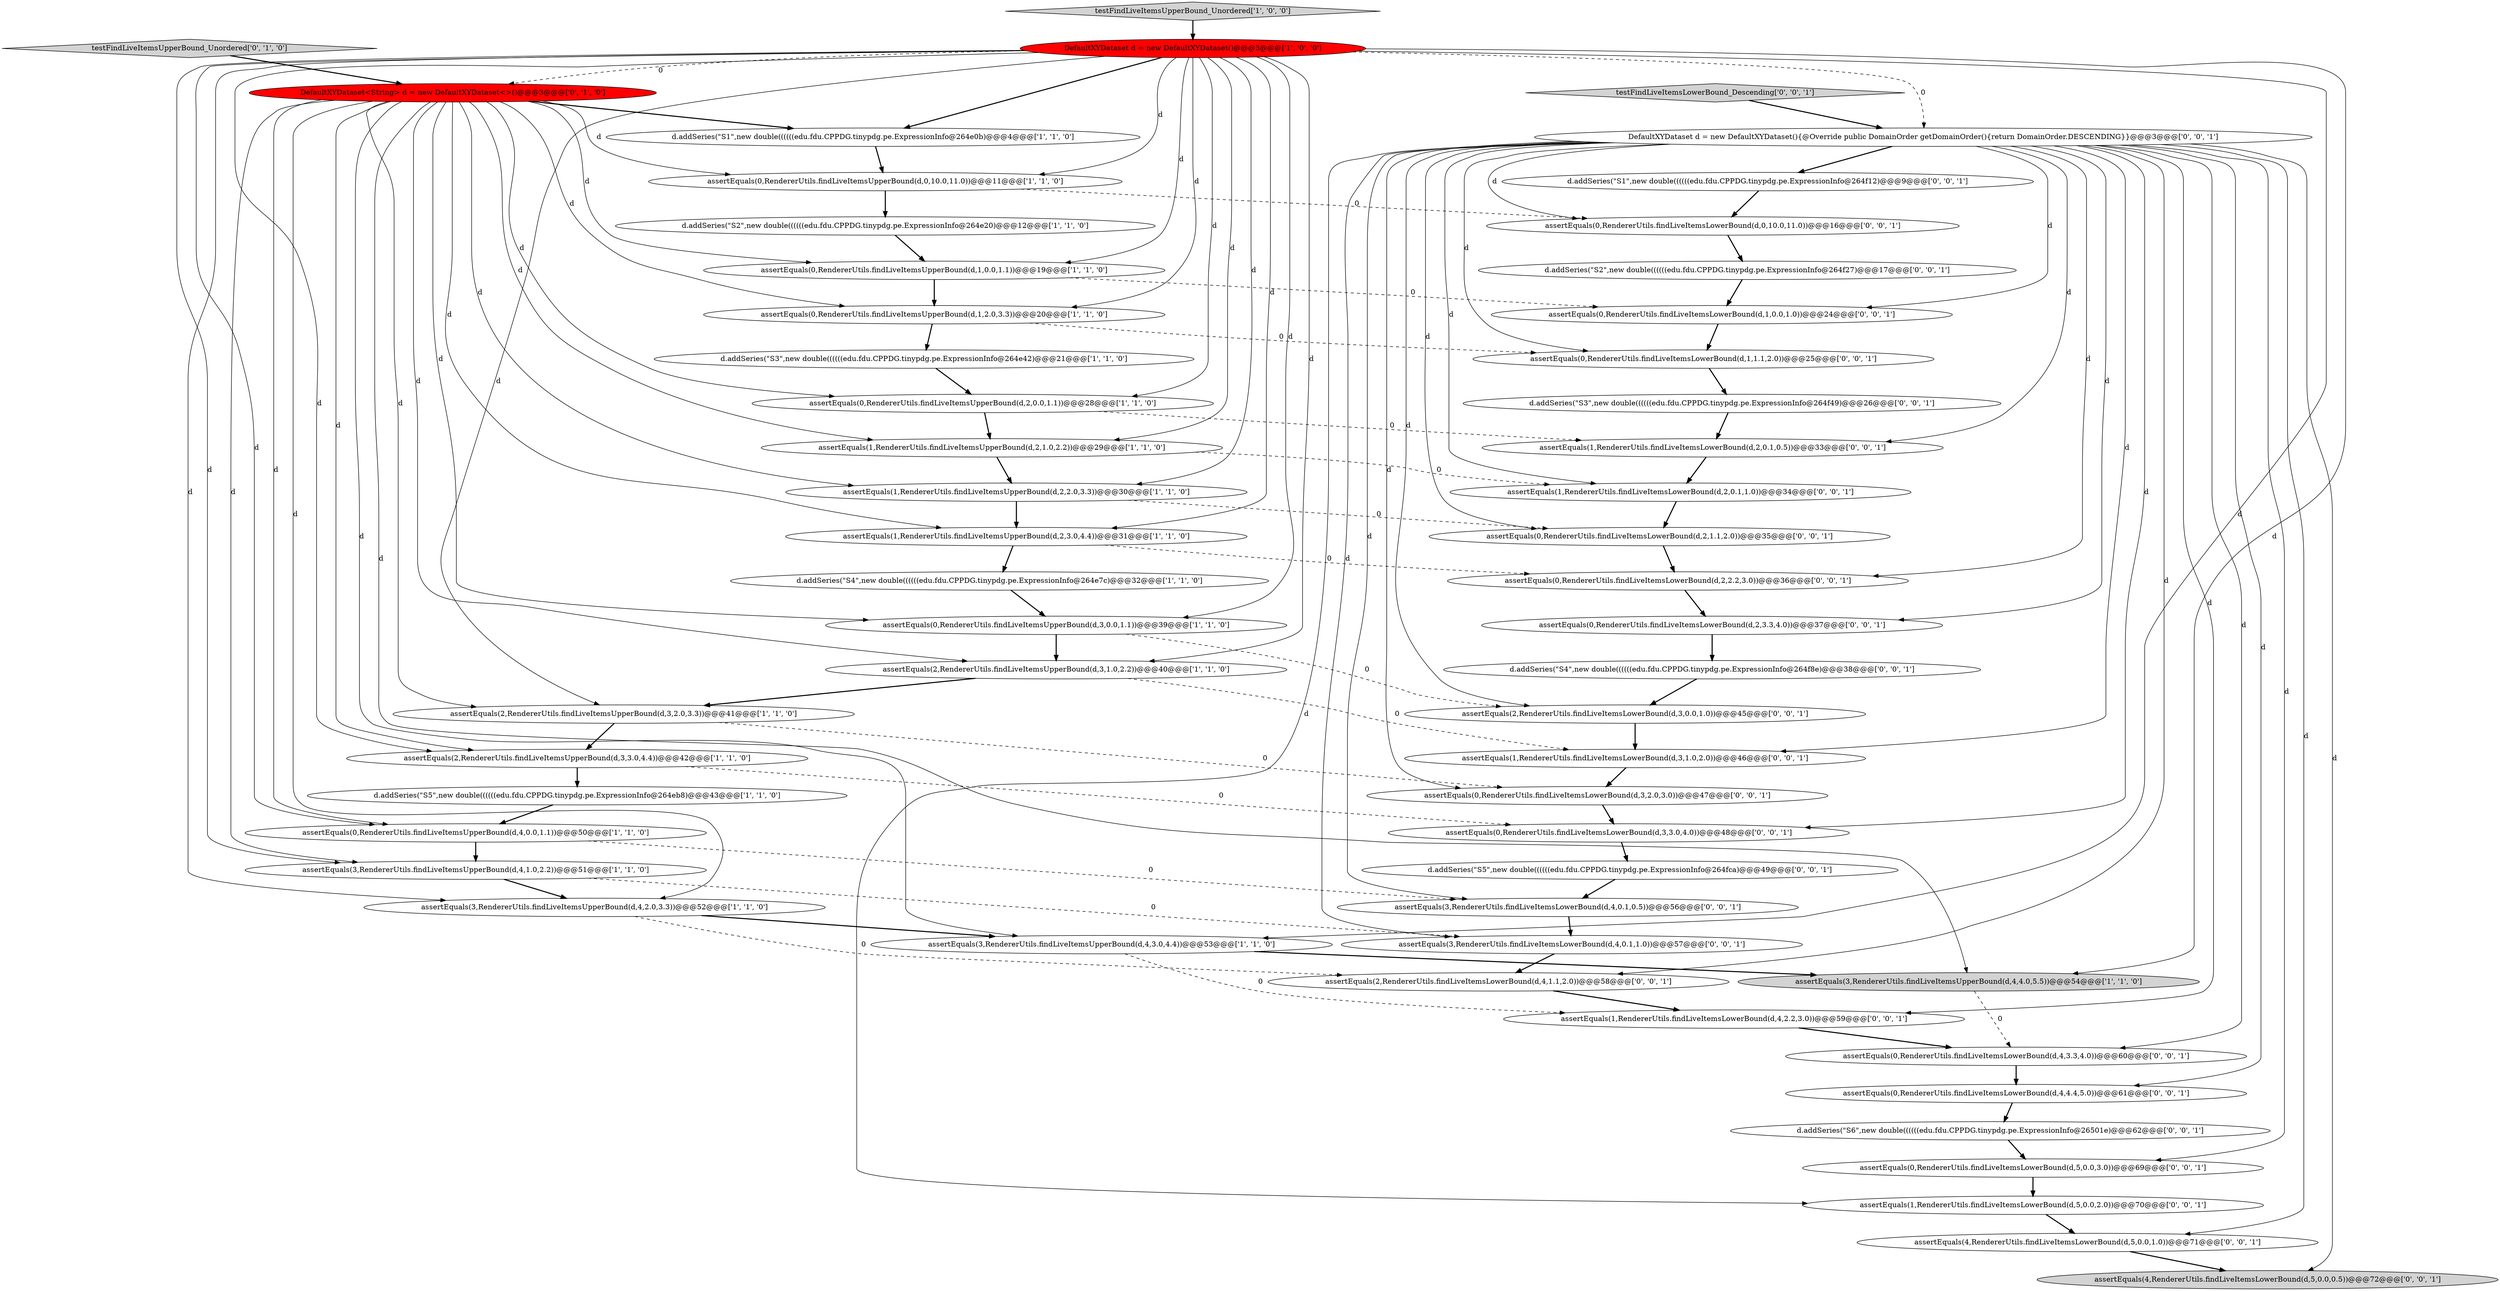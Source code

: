 digraph {
48 [style = filled, label = "assertEquals(0,RendererUtils.findLiveItemsLowerBound(d,0,10.0,11.0))@@@16@@@['0', '0', '1']", fillcolor = white, shape = ellipse image = "AAA0AAABBB3BBB"];
50 [style = filled, label = "assertEquals(0,RendererUtils.findLiveItemsLowerBound(d,1,1.1,2.0))@@@25@@@['0', '0', '1']", fillcolor = white, shape = ellipse image = "AAA0AAABBB3BBB"];
11 [style = filled, label = "assertEquals(2,RendererUtils.findLiveItemsUpperBound(d,3,2.0,3.3))@@@41@@@['1', '1', '0']", fillcolor = white, shape = ellipse image = "AAA0AAABBB1BBB"];
29 [style = filled, label = "assertEquals(0,RendererUtils.findLiveItemsLowerBound(d,3,3.0,4.0))@@@48@@@['0', '0', '1']", fillcolor = white, shape = ellipse image = "AAA0AAABBB3BBB"];
49 [style = filled, label = "assertEquals(0,RendererUtils.findLiveItemsLowerBound(d,2,3.3,4.0))@@@37@@@['0', '0', '1']", fillcolor = white, shape = ellipse image = "AAA0AAABBB3BBB"];
31 [style = filled, label = "d.addSeries(\"S2\",new double((((((edu.fdu.CPPDG.tinypdg.pe.ExpressionInfo@264f27)@@@17@@@['0', '0', '1']", fillcolor = white, shape = ellipse image = "AAA0AAABBB3BBB"];
3 [style = filled, label = "assertEquals(0,RendererUtils.findLiveItemsUpperBound(d,2,0.0,1.1))@@@28@@@['1', '1', '0']", fillcolor = white, shape = ellipse image = "AAA0AAABBB1BBB"];
25 [style = filled, label = "assertEquals(1,RendererUtils.findLiveItemsLowerBound(d,5,0.0,2.0))@@@70@@@['0', '0', '1']", fillcolor = white, shape = ellipse image = "AAA0AAABBB3BBB"];
39 [style = filled, label = "assertEquals(0,RendererUtils.findLiveItemsLowerBound(d,3,2.0,3.0))@@@47@@@['0', '0', '1']", fillcolor = white, shape = ellipse image = "AAA0AAABBB3BBB"];
38 [style = filled, label = "assertEquals(4,RendererUtils.findLiveItemsLowerBound(d,5,0.0,1.0))@@@71@@@['0', '0', '1']", fillcolor = white, shape = ellipse image = "AAA0AAABBB3BBB"];
8 [style = filled, label = "assertEquals(1,RendererUtils.findLiveItemsUpperBound(d,2,3.0,4.4))@@@31@@@['1', '1', '0']", fillcolor = white, shape = ellipse image = "AAA0AAABBB1BBB"];
13 [style = filled, label = "assertEquals(0,RendererUtils.findLiveItemsUpperBound(d,1,2.0,3.3))@@@20@@@['1', '1', '0']", fillcolor = white, shape = ellipse image = "AAA0AAABBB1BBB"];
10 [style = filled, label = "assertEquals(3,RendererUtils.findLiveItemsUpperBound(d,4,4.0,5.5))@@@54@@@['1', '1', '0']", fillcolor = lightgray, shape = ellipse image = "AAA0AAABBB1BBB"];
19 [style = filled, label = "assertEquals(0,RendererUtils.findLiveItemsUpperBound(d,1,0.0,1.1))@@@19@@@['1', '1', '0']", fillcolor = white, shape = ellipse image = "AAA0AAABBB1BBB"];
46 [style = filled, label = "assertEquals(0,RendererUtils.findLiveItemsLowerBound(d,4,3.3,4.0))@@@60@@@['0', '0', '1']", fillcolor = white, shape = ellipse image = "AAA0AAABBB3BBB"];
27 [style = filled, label = "assertEquals(3,RendererUtils.findLiveItemsLowerBound(d,4,0.1,0.5))@@@56@@@['0', '0', '1']", fillcolor = white, shape = ellipse image = "AAA0AAABBB3BBB"];
51 [style = filled, label = "assertEquals(0,RendererUtils.findLiveItemsLowerBound(d,5,0.0,3.0))@@@69@@@['0', '0', '1']", fillcolor = white, shape = ellipse image = "AAA0AAABBB3BBB"];
47 [style = filled, label = "DefaultXYDataset d = new DefaultXYDataset(){@Override public DomainOrder getDomainOrder(){return DomainOrder.DESCENDING}}@@@3@@@['0', '0', '1']", fillcolor = white, shape = ellipse image = "AAA0AAABBB3BBB"];
20 [style = filled, label = "d.addSeries(\"S4\",new double((((((edu.fdu.CPPDG.tinypdg.pe.ExpressionInfo@264e7c)@@@32@@@['1', '1', '0']", fillcolor = white, shape = ellipse image = "AAA0AAABBB1BBB"];
36 [style = filled, label = "assertEquals(0,RendererUtils.findLiveItemsLowerBound(d,2,1.1,2.0))@@@35@@@['0', '0', '1']", fillcolor = white, shape = ellipse image = "AAA0AAABBB3BBB"];
16 [style = filled, label = "assertEquals(0,RendererUtils.findLiveItemsUpperBound(d,4,0.0,1.1))@@@50@@@['1', '1', '0']", fillcolor = white, shape = ellipse image = "AAA0AAABBB1BBB"];
4 [style = filled, label = "assertEquals(1,RendererUtils.findLiveItemsUpperBound(d,2,2.0,3.3))@@@30@@@['1', '1', '0']", fillcolor = white, shape = ellipse image = "AAA0AAABBB1BBB"];
42 [style = filled, label = "assertEquals(3,RendererUtils.findLiveItemsLowerBound(d,4,0.1,1.0))@@@57@@@['0', '0', '1']", fillcolor = white, shape = ellipse image = "AAA0AAABBB3BBB"];
0 [style = filled, label = "DefaultXYDataset d = new DefaultXYDataset()@@@3@@@['1', '0', '0']", fillcolor = red, shape = ellipse image = "AAA1AAABBB1BBB"];
9 [style = filled, label = "assertEquals(2,RendererUtils.findLiveItemsUpperBound(d,3,3.0,4.4))@@@42@@@['1', '1', '0']", fillcolor = white, shape = ellipse image = "AAA0AAABBB1BBB"];
44 [style = filled, label = "d.addSeries(\"S4\",new double((((((edu.fdu.CPPDG.tinypdg.pe.ExpressionInfo@264f8e)@@@38@@@['0', '0', '1']", fillcolor = white, shape = ellipse image = "AAA0AAABBB3BBB"];
52 [style = filled, label = "assertEquals(2,RendererUtils.findLiveItemsLowerBound(d,4,1.1,2.0))@@@58@@@['0', '0', '1']", fillcolor = white, shape = ellipse image = "AAA0AAABBB3BBB"];
21 [style = filled, label = "assertEquals(3,RendererUtils.findLiveItemsUpperBound(d,4,1.0,2.2))@@@51@@@['1', '1', '0']", fillcolor = white, shape = ellipse image = "AAA0AAABBB1BBB"];
1 [style = filled, label = "assertEquals(1,RendererUtils.findLiveItemsUpperBound(d,2,1.0,2.2))@@@29@@@['1', '1', '0']", fillcolor = white, shape = ellipse image = "AAA0AAABBB1BBB"];
5 [style = filled, label = "assertEquals(0,RendererUtils.findLiveItemsUpperBound(d,0,10.0,11.0))@@@11@@@['1', '1', '0']", fillcolor = white, shape = ellipse image = "AAA0AAABBB1BBB"];
22 [style = filled, label = "testFindLiveItemsUpperBound_Unordered['1', '0', '0']", fillcolor = lightgray, shape = diamond image = "AAA0AAABBB1BBB"];
7 [style = filled, label = "assertEquals(3,RendererUtils.findLiveItemsUpperBound(d,4,2.0,3.3))@@@52@@@['1', '1', '0']", fillcolor = white, shape = ellipse image = "AAA0AAABBB1BBB"];
24 [style = filled, label = "DefaultXYDataset<String> d = new DefaultXYDataset<>()@@@3@@@['0', '1', '0']", fillcolor = red, shape = ellipse image = "AAA1AAABBB2BBB"];
15 [style = filled, label = "assertEquals(2,RendererUtils.findLiveItemsUpperBound(d,3,1.0,2.2))@@@40@@@['1', '1', '0']", fillcolor = white, shape = ellipse image = "AAA0AAABBB1BBB"];
54 [style = filled, label = "assertEquals(0,RendererUtils.findLiveItemsLowerBound(d,4,4.4,5.0))@@@61@@@['0', '0', '1']", fillcolor = white, shape = ellipse image = "AAA0AAABBB3BBB"];
23 [style = filled, label = "testFindLiveItemsUpperBound_Unordered['0', '1', '0']", fillcolor = lightgray, shape = diamond image = "AAA0AAABBB2BBB"];
17 [style = filled, label = "d.addSeries(\"S2\",new double((((((edu.fdu.CPPDG.tinypdg.pe.ExpressionInfo@264e20)@@@12@@@['1', '1', '0']", fillcolor = white, shape = ellipse image = "AAA0AAABBB1BBB"];
37 [style = filled, label = "assertEquals(1,RendererUtils.findLiveItemsLowerBound(d,4,2.2,3.0))@@@59@@@['0', '0', '1']", fillcolor = white, shape = ellipse image = "AAA0AAABBB3BBB"];
40 [style = filled, label = "assertEquals(0,RendererUtils.findLiveItemsLowerBound(d,1,0.0,1.0))@@@24@@@['0', '0', '1']", fillcolor = white, shape = ellipse image = "AAA0AAABBB3BBB"];
45 [style = filled, label = "d.addSeries(\"S1\",new double((((((edu.fdu.CPPDG.tinypdg.pe.ExpressionInfo@264f12)@@@9@@@['0', '0', '1']", fillcolor = white, shape = ellipse image = "AAA0AAABBB3BBB"];
12 [style = filled, label = "d.addSeries(\"S5\",new double((((((edu.fdu.CPPDG.tinypdg.pe.ExpressionInfo@264eb8)@@@43@@@['1', '1', '0']", fillcolor = white, shape = ellipse image = "AAA0AAABBB1BBB"];
6 [style = filled, label = "d.addSeries(\"S3\",new double((((((edu.fdu.CPPDG.tinypdg.pe.ExpressionInfo@264e42)@@@21@@@['1', '1', '0']", fillcolor = white, shape = ellipse image = "AAA0AAABBB1BBB"];
34 [style = filled, label = "assertEquals(1,RendererUtils.findLiveItemsLowerBound(d,3,1.0,2.0))@@@46@@@['0', '0', '1']", fillcolor = white, shape = ellipse image = "AAA0AAABBB3BBB"];
35 [style = filled, label = "assertEquals(4,RendererUtils.findLiveItemsLowerBound(d,5,0.0,0.5))@@@72@@@['0', '0', '1']", fillcolor = lightgray, shape = ellipse image = "AAA0AAABBB3BBB"];
53 [style = filled, label = "d.addSeries(\"S5\",new double((((((edu.fdu.CPPDG.tinypdg.pe.ExpressionInfo@264fca)@@@49@@@['0', '0', '1']", fillcolor = white, shape = ellipse image = "AAA0AAABBB3BBB"];
26 [style = filled, label = "assertEquals(1,RendererUtils.findLiveItemsLowerBound(d,2,0.1,1.0))@@@34@@@['0', '0', '1']", fillcolor = white, shape = ellipse image = "AAA0AAABBB3BBB"];
18 [style = filled, label = "assertEquals(3,RendererUtils.findLiveItemsUpperBound(d,4,3.0,4.4))@@@53@@@['1', '1', '0']", fillcolor = white, shape = ellipse image = "AAA0AAABBB1BBB"];
2 [style = filled, label = "assertEquals(0,RendererUtils.findLiveItemsUpperBound(d,3,0.0,1.1))@@@39@@@['1', '1', '0']", fillcolor = white, shape = ellipse image = "AAA0AAABBB1BBB"];
30 [style = filled, label = "assertEquals(0,RendererUtils.findLiveItemsLowerBound(d,2,2.2,3.0))@@@36@@@['0', '0', '1']", fillcolor = white, shape = ellipse image = "AAA0AAABBB3BBB"];
43 [style = filled, label = "d.addSeries(\"S6\",new double((((((edu.fdu.CPPDG.tinypdg.pe.ExpressionInfo@26501e)@@@62@@@['0', '0', '1']", fillcolor = white, shape = ellipse image = "AAA0AAABBB3BBB"];
14 [style = filled, label = "d.addSeries(\"S1\",new double((((((edu.fdu.CPPDG.tinypdg.pe.ExpressionInfo@264e0b)@@@4@@@['1', '1', '0']", fillcolor = white, shape = ellipse image = "AAA0AAABBB1BBB"];
32 [style = filled, label = "d.addSeries(\"S3\",new double((((((edu.fdu.CPPDG.tinypdg.pe.ExpressionInfo@264f49)@@@26@@@['0', '0', '1']", fillcolor = white, shape = ellipse image = "AAA0AAABBB3BBB"];
28 [style = filled, label = "testFindLiveItemsLowerBound_Descending['0', '0', '1']", fillcolor = lightgray, shape = diamond image = "AAA0AAABBB3BBB"];
33 [style = filled, label = "assertEquals(2,RendererUtils.findLiveItemsLowerBound(d,3,0.0,1.0))@@@45@@@['0', '0', '1']", fillcolor = white, shape = ellipse image = "AAA0AAABBB3BBB"];
41 [style = filled, label = "assertEquals(1,RendererUtils.findLiveItemsLowerBound(d,2,0.1,0.5))@@@33@@@['0', '0', '1']", fillcolor = white, shape = ellipse image = "AAA0AAABBB3BBB"];
50->32 [style = bold, label=""];
24->15 [style = solid, label="d"];
6->3 [style = bold, label=""];
47->39 [style = solid, label="d"];
3->41 [style = dashed, label="0"];
24->21 [style = solid, label="d"];
24->3 [style = solid, label="d"];
13->50 [style = dashed, label="0"];
16->27 [style = dashed, label="0"];
47->49 [style = solid, label="d"];
47->27 [style = solid, label="d"];
0->47 [style = dashed, label="0"];
30->49 [style = bold, label=""];
24->16 [style = solid, label="d"];
11->9 [style = bold, label=""];
45->48 [style = bold, label=""];
24->8 [style = solid, label="d"];
53->27 [style = bold, label=""];
0->14 [style = bold, label=""];
47->52 [style = solid, label="d"];
8->20 [style = bold, label=""];
22->0 [style = bold, label=""];
15->11 [style = bold, label=""];
0->19 [style = solid, label="d"];
47->36 [style = solid, label="d"];
46->54 [style = bold, label=""];
47->33 [style = solid, label="d"];
4->36 [style = dashed, label="0"];
11->39 [style = dashed, label="0"];
47->41 [style = solid, label="d"];
2->15 [style = bold, label=""];
31->40 [style = bold, label=""];
4->8 [style = bold, label=""];
8->30 [style = dashed, label="0"];
47->37 [style = solid, label="d"];
39->29 [style = bold, label=""];
0->11 [style = solid, label="d"];
1->4 [style = bold, label=""];
40->50 [style = bold, label=""];
15->34 [style = dashed, label="0"];
24->9 [style = solid, label="d"];
52->37 [style = bold, label=""];
43->51 [style = bold, label=""];
47->42 [style = solid, label="d"];
5->17 [style = bold, label=""];
24->13 [style = solid, label="d"];
0->2 [style = solid, label="d"];
47->34 [style = solid, label="d"];
36->30 [style = bold, label=""];
0->5 [style = solid, label="d"];
24->18 [style = solid, label="d"];
37->46 [style = bold, label=""];
19->13 [style = bold, label=""];
7->52 [style = dashed, label="0"];
18->37 [style = dashed, label="0"];
24->7 [style = solid, label="d"];
21->7 [style = bold, label=""];
51->25 [style = bold, label=""];
0->21 [style = solid, label="d"];
2->33 [style = dashed, label="0"];
0->7 [style = solid, label="d"];
47->50 [style = solid, label="d"];
38->35 [style = bold, label=""];
0->9 [style = solid, label="d"];
47->29 [style = solid, label="d"];
25->38 [style = bold, label=""];
47->51 [style = solid, label="d"];
0->15 [style = solid, label="d"];
3->1 [style = bold, label=""];
1->26 [style = dashed, label="0"];
54->43 [style = bold, label=""];
42->52 [style = bold, label=""];
28->47 [style = bold, label=""];
49->44 [style = bold, label=""];
44->33 [style = bold, label=""];
0->3 [style = solid, label="d"];
21->42 [style = dashed, label="0"];
48->31 [style = bold, label=""];
10->46 [style = dashed, label="0"];
0->18 [style = solid, label="d"];
0->8 [style = solid, label="d"];
47->54 [style = solid, label="d"];
18->10 [style = bold, label=""];
24->5 [style = solid, label="d"];
24->10 [style = solid, label="d"];
34->39 [style = bold, label=""];
47->38 [style = solid, label="d"];
7->18 [style = bold, label=""];
32->41 [style = bold, label=""];
47->45 [style = bold, label=""];
0->1 [style = solid, label="d"];
9->12 [style = bold, label=""];
13->6 [style = bold, label=""];
47->46 [style = solid, label="d"];
0->10 [style = solid, label="d"];
19->40 [style = dashed, label="0"];
24->19 [style = solid, label="d"];
14->5 [style = bold, label=""];
29->53 [style = bold, label=""];
47->48 [style = solid, label="d"];
47->26 [style = solid, label="d"];
26->36 [style = bold, label=""];
24->4 [style = solid, label="d"];
0->13 [style = solid, label="d"];
47->40 [style = solid, label="d"];
12->16 [style = bold, label=""];
17->19 [style = bold, label=""];
24->14 [style = bold, label=""];
27->42 [style = bold, label=""];
20->2 [style = bold, label=""];
0->4 [style = solid, label="d"];
47->25 [style = solid, label="d"];
23->24 [style = bold, label=""];
24->2 [style = solid, label="d"];
5->48 [style = dashed, label="0"];
9->29 [style = dashed, label="0"];
47->30 [style = solid, label="d"];
24->1 [style = solid, label="d"];
16->21 [style = bold, label=""];
0->16 [style = solid, label="d"];
0->24 [style = dashed, label="0"];
41->26 [style = bold, label=""];
24->11 [style = solid, label="d"];
33->34 [style = bold, label=""];
47->35 [style = solid, label="d"];
}
